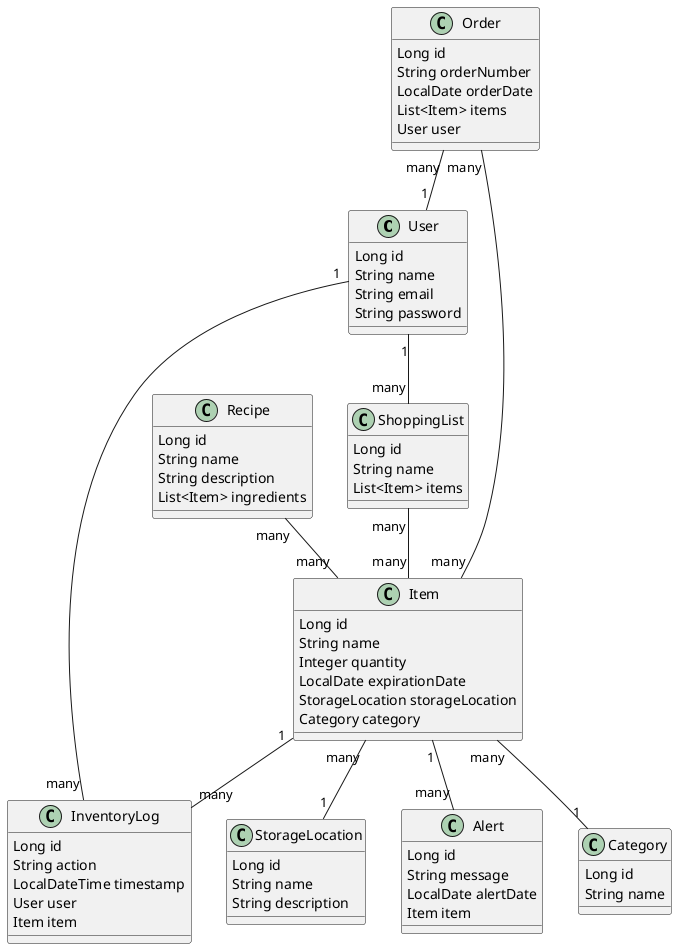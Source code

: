 @startuml

class User {
  Long id
  String name
  String email
  String password
}

class Item {
  Long id
  String name
  Integer quantity
  LocalDate expirationDate
  StorageLocation storageLocation
  Category category
}

class Category {
  Long id
  String name
}

class ShoppingList {
  Long id
  String name
  List<Item> items
}

class StorageLocation {
  Long id
  String name
  String description
}

class Alert {
  Long id
  String message
  LocalDate alertDate
  Item item
}

class InventoryLog {
  Long id
  String action
  LocalDateTime timestamp
  User user
  Item item
}

class Recipe {
  Long id
  String name
  String description
  List<Item> ingredients
}

class Order {
  Long id
  String orderNumber
  LocalDate orderDate
  List<Item> items
  User user
}

User "1" -- "many" ShoppingList
ShoppingList "many" -- "many" Item
Item "many" -- "1" Category
Item "many" -- "1" StorageLocation
Item "1" -- "many" Alert
Item "1" -- "many" InventoryLog
User "1" -- "many" InventoryLog
Recipe "many" -- "many" Item
Order "many" -- "many" Item
Order "many" -- "1" User

@enduml

